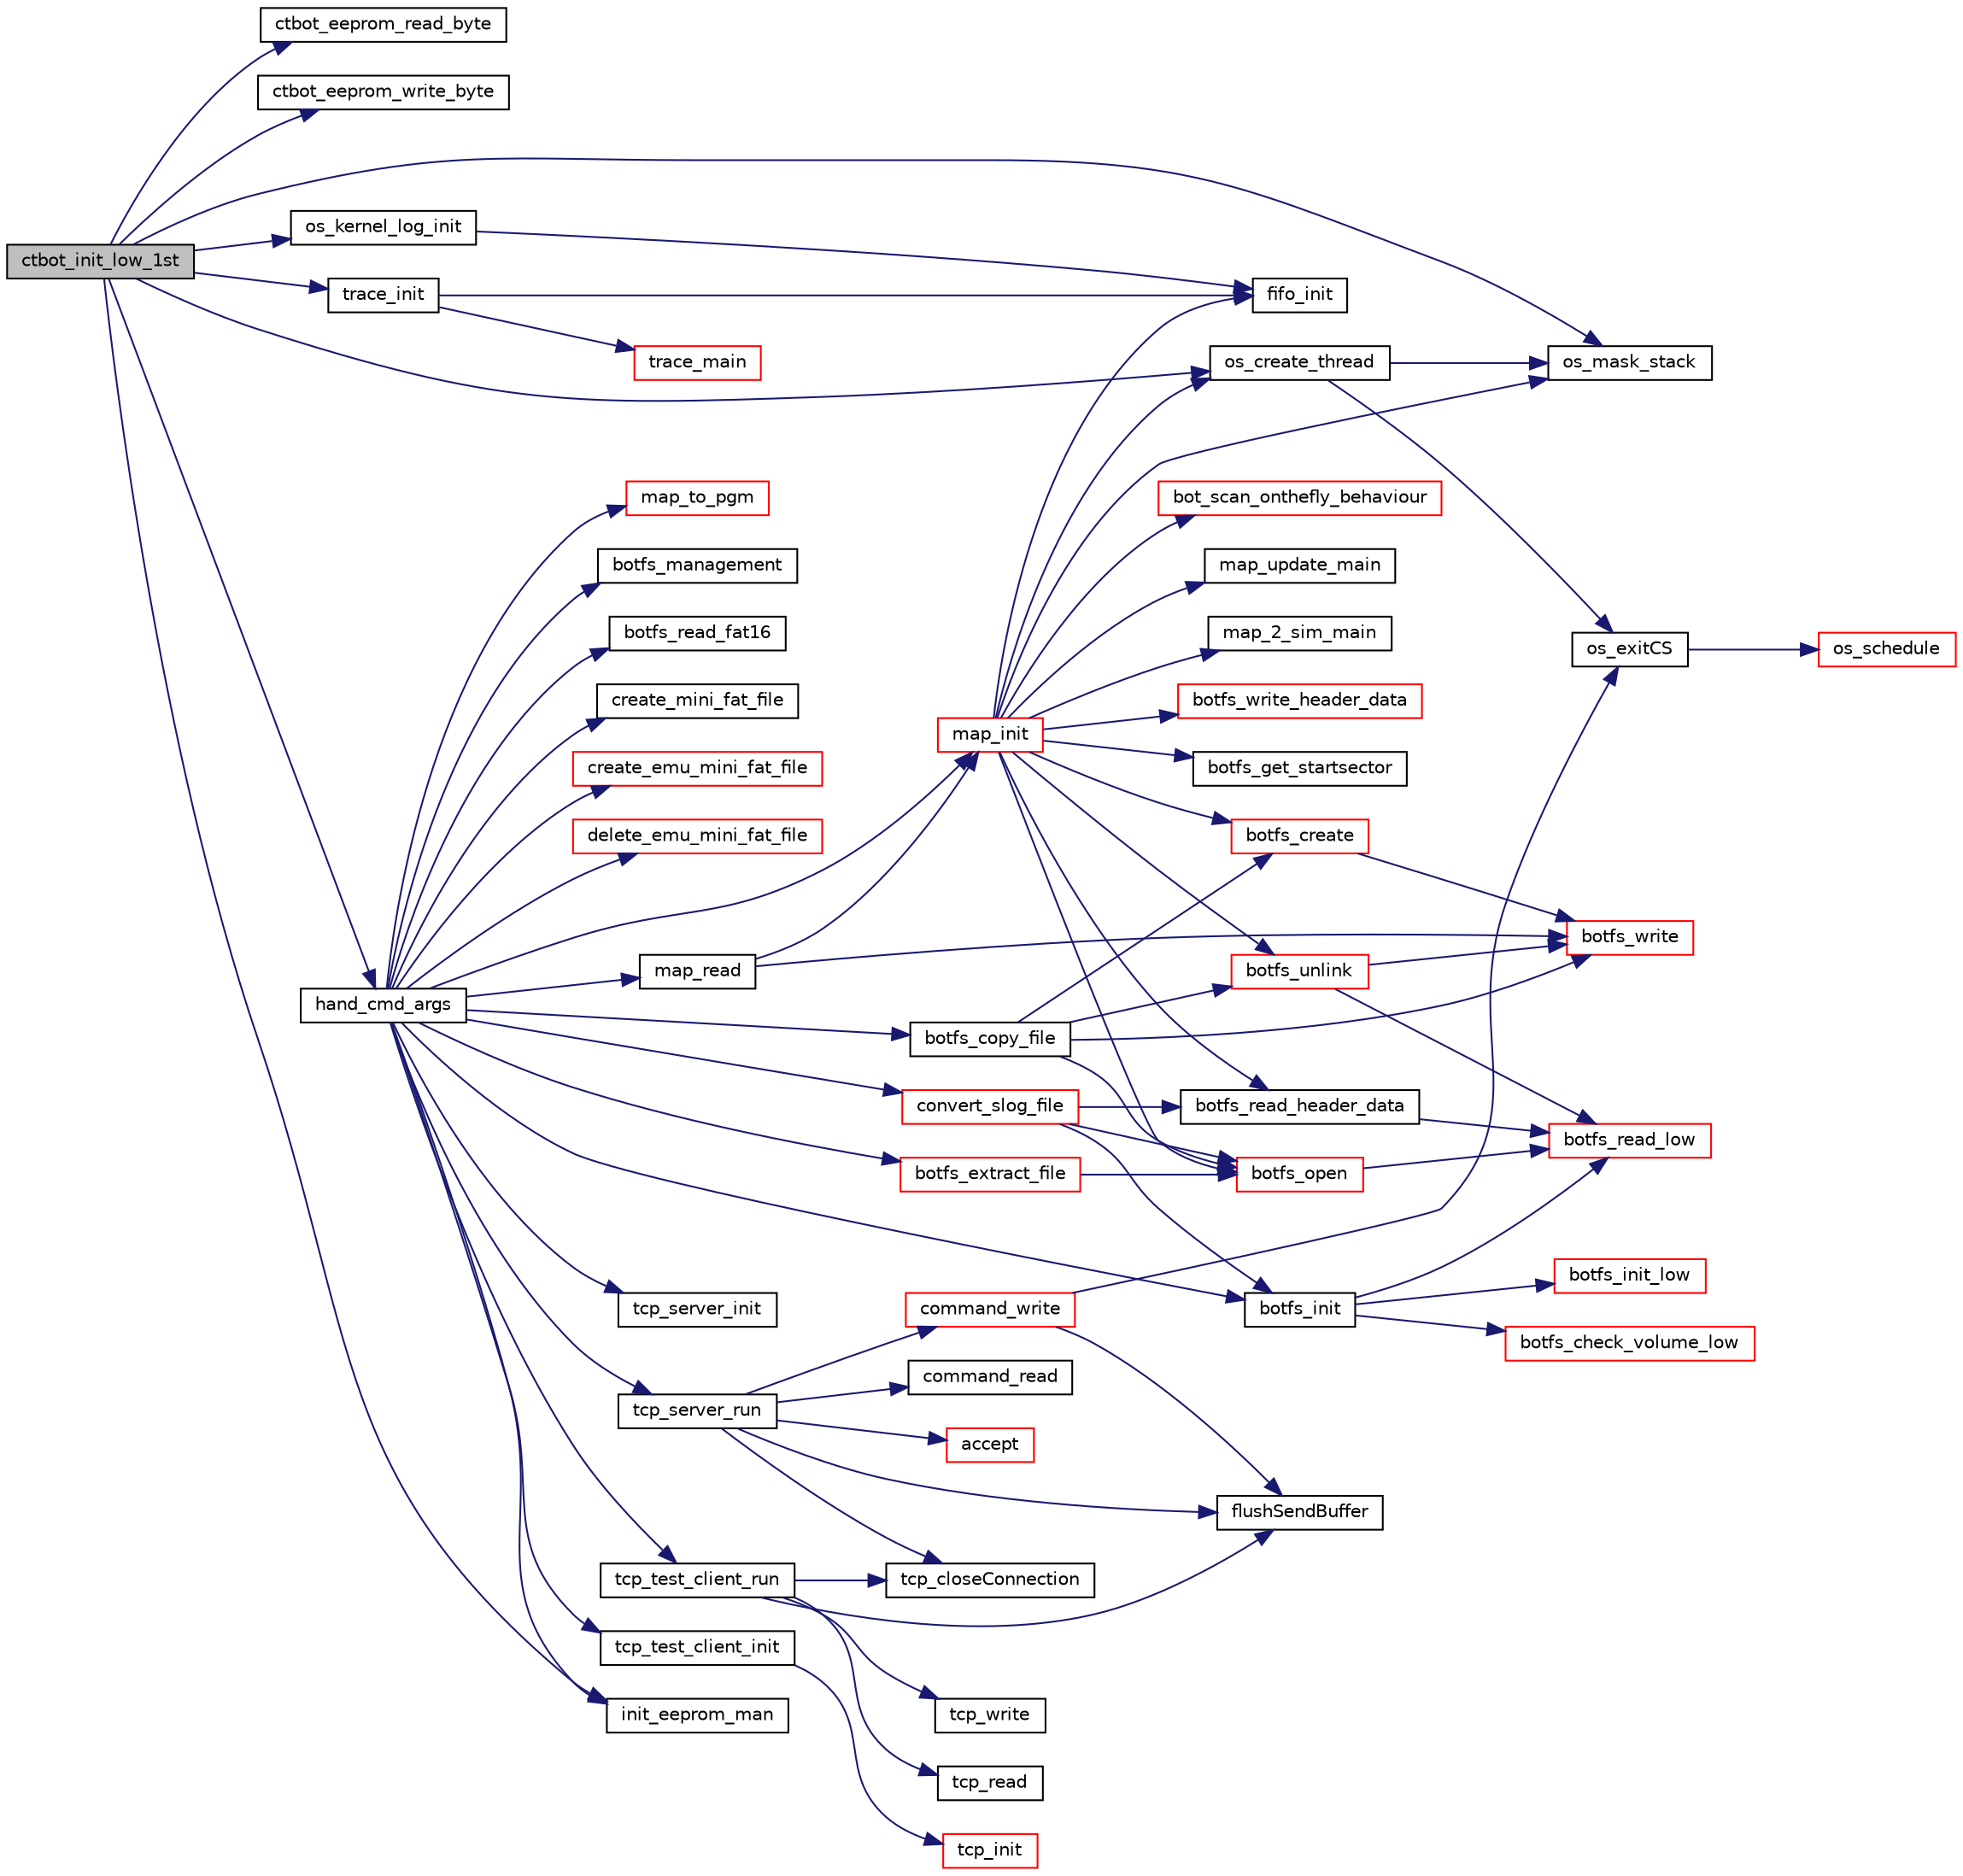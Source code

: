 digraph G
{
  edge [fontname="Helvetica",fontsize="10",labelfontname="Helvetica",labelfontsize="10"];
  node [fontname="Helvetica",fontsize="10",shape=record];
  rankdir="LR";
  Node1 [label="ctbot_init_low_1st",height=0.2,width=0.4,color="black", fillcolor="grey75", style="filled" fontcolor="black"];
  Node1 -> Node2 [color="midnightblue",fontsize="10",style="solid",fontname="Helvetica"];
  Node2 [label="ctbot_eeprom_read_byte",height=0.2,width=0.4,color="black", fillcolor="white", style="filled",URL="$eeprom__pc_8c.html#a77ca3a10517b6fb65f814edb8fc109bd"];
  Node1 -> Node3 [color="midnightblue",fontsize="10",style="solid",fontname="Helvetica"];
  Node3 [label="ctbot_eeprom_write_byte",height=0.2,width=0.4,color="black", fillcolor="white", style="filled",URL="$eeprom__pc_8c.html#ae1460a09ea2078c972a8f8e420773123"];
  Node1 -> Node4 [color="midnightblue",fontsize="10",style="solid",fontname="Helvetica"];
  Node4 [label="os_create_thread",height=0.2,width=0.4,color="black", fillcolor="white", style="filled",URL="$os__thread_8h.html#a2225be2eb34882c09ae7ad31a8b07207"];
  Node4 -> Node5 [color="midnightblue",fontsize="10",style="solid",fontname="Helvetica"];
  Node5 [label="os_mask_stack",height=0.2,width=0.4,color="black", fillcolor="white", style="filled",URL="$os__thread_8c.html#ac0440fe078802d66f53552e2eaec35fb"];
  Node4 -> Node6 [color="midnightblue",fontsize="10",style="solid",fontname="Helvetica"];
  Node6 [label="os_exitCS",height=0.2,width=0.4,color="black", fillcolor="white", style="filled",URL="$os__thread_8h.html#a146cd9b383b02d8e5424e2de5bfdf7e1"];
  Node6 -> Node7 [color="midnightblue",fontsize="10",style="solid",fontname="Helvetica"];
  Node7 [label="os_schedule",height=0.2,width=0.4,color="red", fillcolor="white", style="filled",URL="$os__scheduler_8h.html#aaf0ea29568109bcdfb1d527f223accad"];
  Node1 -> Node5 [color="midnightblue",fontsize="10",style="solid",fontname="Helvetica"];
  Node1 -> Node8 [color="midnightblue",fontsize="10",style="solid",fontname="Helvetica"];
  Node8 [label="os_kernel_log_init",height=0.2,width=0.4,color="black", fillcolor="white", style="filled",URL="$os__thread_8h.html#a8dc4e2317522bc6d58ac8a66dc236745"];
  Node8 -> Node9 [color="midnightblue",fontsize="10",style="solid",fontname="Helvetica"];
  Node9 [label="fifo_init",height=0.2,width=0.4,color="black", fillcolor="white", style="filled",URL="$fifo_8c.html#a125e7099a807c9ec1e62227f84723248"];
  Node1 -> Node10 [color="midnightblue",fontsize="10",style="solid",fontname="Helvetica"];
  Node10 [label="init_eeprom_man",height=0.2,width=0.4,color="black", fillcolor="white", style="filled",URL="$eeprom__pc_8c.html#a336de810ea7306c784aa421048de9626"];
  Node1 -> Node11 [color="midnightblue",fontsize="10",style="solid",fontname="Helvetica"];
  Node11 [label="hand_cmd_args",height=0.2,width=0.4,color="black", fillcolor="white", style="filled",URL="$cmd__tools_8h.html#ae1c7028ff0debe29c4678277a854e5e1",tooltip="Behandelt die Kommandozeilen-Argumente."];
  Node11 -> Node12 [color="midnightblue",fontsize="10",style="solid",fontname="Helvetica"];
  Node12 [label="tcp_server_init",height=0.2,width=0.4,color="black", fillcolor="white", style="filled",URL="$tcp-server_8h.html#a1064c47dd79ee34077d1983e415b5ca7"];
  Node11 -> Node13 [color="midnightblue",fontsize="10",style="solid",fontname="Helvetica"];
  Node13 [label="tcp_server_run",height=0.2,width=0.4,color="black", fillcolor="white", style="filled",URL="$tcp-server_8h.html#ace4243c07e325ba60c2eeb228743ea1b"];
  Node13 -> Node14 [color="midnightblue",fontsize="10",style="solid",fontname="Helvetica"];
  Node14 [label="accept",height=0.2,width=0.4,color="red", fillcolor="white", style="filled",URL="$ubasic_8c.html#aa2d72051274fdc2aafa92cf26f8f8189"];
  Node13 -> Node15 [color="midnightblue",fontsize="10",style="solid",fontname="Helvetica"];
  Node15 [label="command_write",height=0.2,width=0.4,color="red", fillcolor="white", style="filled",URL="$command_8c.html#a419b75ed34551408822d9caee3cd5206"];
  Node15 -> Node16 [color="midnightblue",fontsize="10",style="solid",fontname="Helvetica"];
  Node16 [label="flushSendBuffer",height=0.2,width=0.4,color="black", fillcolor="white", style="filled",URL="$tcp_8h.html#aae71e1682727310afab282923a80c968"];
  Node15 -> Node6 [color="midnightblue",fontsize="10",style="solid",fontname="Helvetica"];
  Node13 -> Node16 [color="midnightblue",fontsize="10",style="solid",fontname="Helvetica"];
  Node13 -> Node17 [color="midnightblue",fontsize="10",style="solid",fontname="Helvetica"];
  Node17 [label="command_read",height=0.2,width=0.4,color="black", fillcolor="white", style="filled",URL="$command_8c.html#a710f03c0bca16a1965fc97647f41ee06"];
  Node13 -> Node18 [color="midnightblue",fontsize="10",style="solid",fontname="Helvetica"];
  Node18 [label="tcp_closeConnection",height=0.2,width=0.4,color="black", fillcolor="white", style="filled",URL="$tcp_8h.html#a533156f7515b0fac54217758ded89cec"];
  Node11 -> Node19 [color="midnightblue",fontsize="10",style="solid",fontname="Helvetica"];
  Node19 [label="tcp_test_client_init",height=0.2,width=0.4,color="black", fillcolor="white", style="filled",URL="$tcp-server_8h.html#ae9f36864880c59f4b2e7f2cdbfa427be"];
  Node19 -> Node20 [color="midnightblue",fontsize="10",style="solid",fontname="Helvetica"];
  Node20 [label="tcp_init",height=0.2,width=0.4,color="red", fillcolor="white", style="filled",URL="$tcp_8h.html#a51de4ded7d342456d31722493c92c969"];
  Node11 -> Node21 [color="midnightblue",fontsize="10",style="solid",fontname="Helvetica"];
  Node21 [label="tcp_test_client_run",height=0.2,width=0.4,color="black", fillcolor="white", style="filled",URL="$tcp-server_8h.html#ae95ffb3258b0e976ccc4424b8f22103f"];
  Node21 -> Node22 [color="midnightblue",fontsize="10",style="solid",fontname="Helvetica"];
  Node22 [label="tcp_read",height=0.2,width=0.4,color="black", fillcolor="white", style="filled",URL="$tcp_8h.html#a294129207dee66dc263765f8dd00351b"];
  Node21 -> Node23 [color="midnightblue",fontsize="10",style="solid",fontname="Helvetica"];
  Node23 [label="tcp_write",height=0.2,width=0.4,color="black", fillcolor="white", style="filled",URL="$tcp_8h.html#abf5327c9ea7eb20615c07b4ffd833abb"];
  Node21 -> Node16 [color="midnightblue",fontsize="10",style="solid",fontname="Helvetica"];
  Node21 -> Node18 [color="midnightblue",fontsize="10",style="solid",fontname="Helvetica"];
  Node11 -> Node24 [color="midnightblue",fontsize="10",style="solid",fontname="Helvetica"];
  Node24 [label="map_read",height=0.2,width=0.4,color="black", fillcolor="white", style="filled",URL="$map_8c.html#a11f527d97dcbb43f9ae363ac36e1feea"];
  Node24 -> Node25 [color="midnightblue",fontsize="10",style="solid",fontname="Helvetica"];
  Node25 [label="map_init",height=0.2,width=0.4,color="red", fillcolor="white", style="filled",URL="$map_8c.html#aa0e2581b7a7a791c8a20d4e3320ada4d"];
  Node25 -> Node26 [color="midnightblue",fontsize="10",style="solid",fontname="Helvetica"];
  Node26 [label="bot_scan_onthefly_behaviour",height=0.2,width=0.4,color="red", fillcolor="white", style="filled",URL="$behaviour__scan_8c.html#a06a99ebf4e3fe7e4d494589add4429df"];
  Node25 -> Node5 [color="midnightblue",fontsize="10",style="solid",fontname="Helvetica"];
  Node25 -> Node9 [color="midnightblue",fontsize="10",style="solid",fontname="Helvetica"];
  Node25 -> Node4 [color="midnightblue",fontsize="10",style="solid",fontname="Helvetica"];
  Node25 -> Node27 [color="midnightblue",fontsize="10",style="solid",fontname="Helvetica"];
  Node27 [label="map_update_main",height=0.2,width=0.4,color="black", fillcolor="white", style="filled",URL="$map_8c.html#abf9428d5d42d86411f2b54a8f37a4bf1"];
  Node25 -> Node28 [color="midnightblue",fontsize="10",style="solid",fontname="Helvetica"];
  Node28 [label="map_2_sim_main",height=0.2,width=0.4,color="black", fillcolor="white", style="filled",URL="$map_8c.html#afb01cbd50e58cb1dcb1681886ad8f29c"];
  Node25 -> Node29 [color="midnightblue",fontsize="10",style="solid",fontname="Helvetica"];
  Node29 [label="botfs_open",height=0.2,width=0.4,color="red", fillcolor="white", style="filled",URL="$botfs_8c.html#aad0605bba52a09999f158cb2e371a5de",tooltip="Oeffnet eine Datei."];
  Node29 -> Node30 [color="midnightblue",fontsize="10",style="solid",fontname="Helvetica"];
  Node30 [label="botfs_read_low",height=0.2,width=0.4,color="red", fillcolor="white", style="filled",URL="$botfs-low_8h.html#ad79b36f6afd1740d03f6551a2418e733",tooltip="Liest einen BOTFS_BLOCK_SIZE Byte grossen Block."];
  Node25 -> Node31 [color="midnightblue",fontsize="10",style="solid",fontname="Helvetica"];
  Node31 [label="botfs_unlink",height=0.2,width=0.4,color="red", fillcolor="white", style="filled",URL="$botfs_8c.html#a51db2e9a9426dc9edb351cc81edd7a70",tooltip="Entfernt eine Datei."];
  Node31 -> Node32 [color="midnightblue",fontsize="10",style="solid",fontname="Helvetica"];
  Node32 [label="botfs_write",height=0.2,width=0.4,color="red", fillcolor="white", style="filled",URL="$botfs_8c.html#afe7539a83c840b120ef8996557fd0e9a",tooltip="Schreibt BOTFS_BLOCK_SIZE Bytes aus einem Puffer in eine Datei."];
  Node31 -> Node30 [color="midnightblue",fontsize="10",style="solid",fontname="Helvetica"];
  Node25 -> Node33 [color="midnightblue",fontsize="10",style="solid",fontname="Helvetica"];
  Node33 [label="botfs_create",height=0.2,width=0.4,color="red", fillcolor="white", style="filled",URL="$botfs_8c.html#a5eab2bbbace8faac17e9a9a35719d89a",tooltip="Legt eine neue Datei an."];
  Node33 -> Node32 [color="midnightblue",fontsize="10",style="solid",fontname="Helvetica"];
  Node25 -> Node34 [color="midnightblue",fontsize="10",style="solid",fontname="Helvetica"];
  Node34 [label="botfs_read_header_data",height=0.2,width=0.4,color="black", fillcolor="white", style="filled",URL="$botfs_8c.html#a4f5aa83fae2a2682310842df4c8458e0",tooltip="Liest die frei verwendbaren Header-Daten einer Datei aus."];
  Node34 -> Node30 [color="midnightblue",fontsize="10",style="solid",fontname="Helvetica"];
  Node25 -> Node35 [color="midnightblue",fontsize="10",style="solid",fontname="Helvetica"];
  Node35 [label="botfs_write_header_data",height=0.2,width=0.4,color="red", fillcolor="white", style="filled",URL="$botfs_8c.html#a4211d1027e05944d4aff015446e01b62",tooltip="Schreib die frei verwendbaren Header-Daten einer Datei in den Header."];
  Node25 -> Node36 [color="midnightblue",fontsize="10",style="solid",fontname="Helvetica"];
  Node36 [label="botfs_get_startsector",height=0.2,width=0.4,color="black", fillcolor="white", style="filled",URL="$botfs_8c.html#ab1b873903671002d1b01240d6d800f55",tooltip="Gibt die physische Blockadresse des Dateianfangs zurueck."];
  Node24 -> Node32 [color="midnightblue",fontsize="10",style="solid",fontname="Helvetica"];
  Node11 -> Node37 [color="midnightblue",fontsize="10",style="solid",fontname="Helvetica"];
  Node37 [label="botfs_init",height=0.2,width=0.4,color="black", fillcolor="white", style="filled",URL="$botfs_8c.html#a9452100255630000f8d3a3540f3546a3",tooltip="Initialisiert ein Volume."];
  Node37 -> Node38 [color="midnightblue",fontsize="10",style="solid",fontname="Helvetica"];
  Node38 [label="botfs_init_low",height=0.2,width=0.4,color="red", fillcolor="white", style="filled",URL="$botfs-low_8h.html#a04a8d2f38bf2c9d01e787da13cb73dc8",tooltip="Laedt das Volume."];
  Node37 -> Node30 [color="midnightblue",fontsize="10",style="solid",fontname="Helvetica"];
  Node37 -> Node39 [color="midnightblue",fontsize="10",style="solid",fontname="Helvetica"];
  Node39 [label="botfs_check_volume_low",height=0.2,width=0.4,color="red", fillcolor="white", style="filled",URL="$botfs-low_8h.html#a2c8ce5783b030602ef6b682f7c67202a",tooltip="Ueberprueft ein geladenes Volume."];
  Node11 -> Node25 [color="midnightblue",fontsize="10",style="solid",fontname="Helvetica"];
  Node11 -> Node40 [color="midnightblue",fontsize="10",style="solid",fontname="Helvetica"];
  Node40 [label="map_to_pgm",height=0.2,width=0.4,color="red", fillcolor="white", style="filled",URL="$map_8c.html#ac439afb4a034a8a0c4cfc7421a6000db"];
  Node11 -> Node41 [color="midnightblue",fontsize="10",style="solid",fontname="Helvetica"];
  Node41 [label="botfs_management",height=0.2,width=0.4,color="black", fillcolor="white", style="filled",URL="$botfs_8h.html#a6ed6b6e4817d4435956735eedaeae3e4",tooltip="Management-Tools fuer BotFS."];
  Node11 -> Node42 [color="midnightblue",fontsize="10",style="solid",fontname="Helvetica"];
  Node42 [label="botfs_copy_file",height=0.2,width=0.4,color="black", fillcolor="white", style="filled",URL="$botfs_8h.html#a855fac9127fb0e3076b60da2f9a1650f",tooltip="Kopiert eine Datei vom PC-Dateisystem auf das BotFS-Volume."];
  Node42 -> Node29 [color="midnightblue",fontsize="10",style="solid",fontname="Helvetica"];
  Node42 -> Node31 [color="midnightblue",fontsize="10",style="solid",fontname="Helvetica"];
  Node42 -> Node33 [color="midnightblue",fontsize="10",style="solid",fontname="Helvetica"];
  Node42 -> Node32 [color="midnightblue",fontsize="10",style="solid",fontname="Helvetica"];
  Node11 -> Node43 [color="midnightblue",fontsize="10",style="solid",fontname="Helvetica"];
  Node43 [label="botfs_extract_file",height=0.2,width=0.4,color="red", fillcolor="white", style="filled",URL="$botfs_8h.html#aaf7266e0becb9ea37380a0c6486db40b",tooltip="Kopiert eine Datei vom BotfS-Volume ins PC-Dateisystem."];
  Node43 -> Node29 [color="midnightblue",fontsize="10",style="solid",fontname="Helvetica"];
  Node11 -> Node44 [color="midnightblue",fontsize="10",style="solid",fontname="Helvetica"];
  Node44 [label="botfs_read_fat16",height=0.2,width=0.4,color="black", fillcolor="white", style="filled",URL="$botfs_8h.html#a3b1852754b9352e456042f31f5242d6c",tooltip="Zeigt Informationen ueber jeden Eintrag des Root-Verzeichnisses einer FAT16-Partition an..."];
  Node11 -> Node45 [color="midnightblue",fontsize="10",style="solid",fontname="Helvetica"];
  Node45 [label="create_mini_fat_file",height=0.2,width=0.4,color="black", fillcolor="white", style="filled",URL="$mini-fat__pc_8c.html#a698b3ffad1edb0ad8dc1b0f5451799b3"];
  Node11 -> Node46 [color="midnightblue",fontsize="10",style="solid",fontname="Helvetica"];
  Node46 [label="create_emu_mini_fat_file",height=0.2,width=0.4,color="red", fillcolor="white", style="filled",URL="$mini-fat__pc_8c.html#a2b127e424e8caa1ac63270a4c18cf2f6"];
  Node11 -> Node47 [color="midnightblue",fontsize="10",style="solid",fontname="Helvetica"];
  Node47 [label="delete_emu_mini_fat_file",height=0.2,width=0.4,color="red", fillcolor="white", style="filled",URL="$mini-fat__pc_8c.html#a9b717c2f0b367c437210f5cf97abc848"];
  Node11 -> Node48 [color="midnightblue",fontsize="10",style="solid",fontname="Helvetica"];
  Node48 [label="convert_slog_file",height=0.2,width=0.4,color="red", fillcolor="white", style="filled",URL="$sensor-low_8h.html#aba81277dad3bf2bc6bf59a482641badf",tooltip="Konvertiert eine (binaere) Speedlog-Datei (&quot;AVR-Endian&quot;) in eine Textdatei."];
  Node48 -> Node37 [color="midnightblue",fontsize="10",style="solid",fontname="Helvetica"];
  Node48 -> Node29 [color="midnightblue",fontsize="10",style="solid",fontname="Helvetica"];
  Node48 -> Node34 [color="midnightblue",fontsize="10",style="solid",fontname="Helvetica"];
  Node11 -> Node10 [color="midnightblue",fontsize="10",style="solid",fontname="Helvetica"];
  Node1 -> Node49 [color="midnightblue",fontsize="10",style="solid",fontname="Helvetica"];
  Node49 [label="trace_init",height=0.2,width=0.4,color="black", fillcolor="white", style="filled",URL="$trace_8h.html#a5ef5d43e7c59f0ee9c490ea4e423c008",tooltip="Initialisiert das Trace-System."];
  Node49 -> Node9 [color="midnightblue",fontsize="10",style="solid",fontname="Helvetica"];
  Node49 -> Node50 [color="midnightblue",fontsize="10",style="solid",fontname="Helvetica"];
  Node50 [label="trace_main",height=0.2,width=0.4,color="red", fillcolor="white", style="filled",URL="$trace_8c.html#aaf256c21b1f3bbc80ca0fda440431bc3",tooltip="Trace-Thread, der die Daten des Puffers in eine Datei schreibt."];
}
